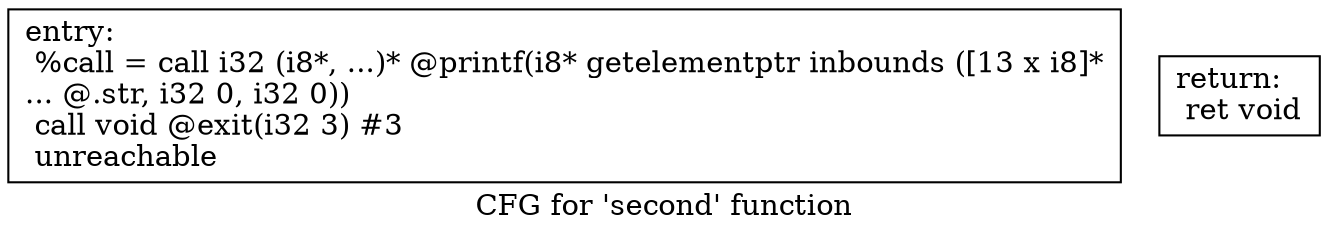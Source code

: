 digraph "CFG for 'second' function" {
	label="CFG for 'second' function";

	Node0x1ebe6d0 [shape=record,label="{entry:\l  %call = call i32 (i8*, ...)* @printf(i8* getelementptr inbounds ([13 x i8]*\l... @.str, i32 0, i32 0))\l  call void @exit(i32 3) #3\l  unreachable\l}"];
	Node0x1ebec40 [shape=record,label="{return:                                           \l  ret void\l}"];
}
